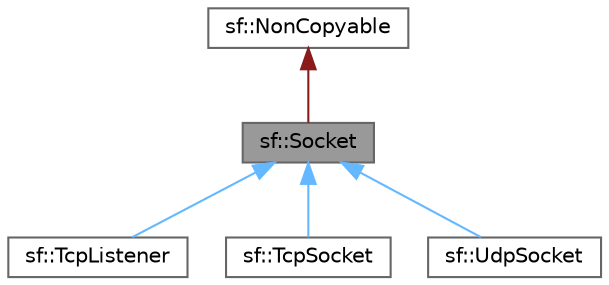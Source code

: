 digraph "sf::Socket"
{
 // LATEX_PDF_SIZE
  bgcolor="transparent";
  edge [fontname=Helvetica,fontsize=10,labelfontname=Helvetica,labelfontsize=10];
  node [fontname=Helvetica,fontsize=10,shape=box,height=0.2,width=0.4];
  Node1 [id="Node000001",label="sf::Socket",height=0.2,width=0.4,color="gray40", fillcolor="grey60", style="filled", fontcolor="black",tooltip="Base class for all the socket types."];
  Node2 -> Node1 [id="edge1_Node000001_Node000002",dir="back",color="firebrick4",style="solid",tooltip=" "];
  Node2 [id="Node000002",label="sf::NonCopyable",height=0.2,width=0.4,color="gray40", fillcolor="white", style="filled",URL="$classsf_1_1_non_copyable.html",tooltip="Utility class that makes any derived class non-copyable."];
  Node1 -> Node3 [id="edge2_Node000001_Node000003",dir="back",color="steelblue1",style="solid",tooltip=" "];
  Node3 [id="Node000003",label="sf::TcpListener",height=0.2,width=0.4,color="gray40", fillcolor="white", style="filled",URL="$classsf_1_1_tcp_listener.html",tooltip="Socket that listens to new TCP connections."];
  Node1 -> Node4 [id="edge3_Node000001_Node000004",dir="back",color="steelblue1",style="solid",tooltip=" "];
  Node4 [id="Node000004",label="sf::TcpSocket",height=0.2,width=0.4,color="gray40", fillcolor="white", style="filled",URL="$classsf_1_1_tcp_socket.html",tooltip="Specialized socket using the TCP protocol."];
  Node1 -> Node5 [id="edge4_Node000001_Node000005",dir="back",color="steelblue1",style="solid",tooltip=" "];
  Node5 [id="Node000005",label="sf::UdpSocket",height=0.2,width=0.4,color="gray40", fillcolor="white", style="filled",URL="$classsf_1_1_udp_socket.html",tooltip="Specialized socket using the UDP protocol."];
}
